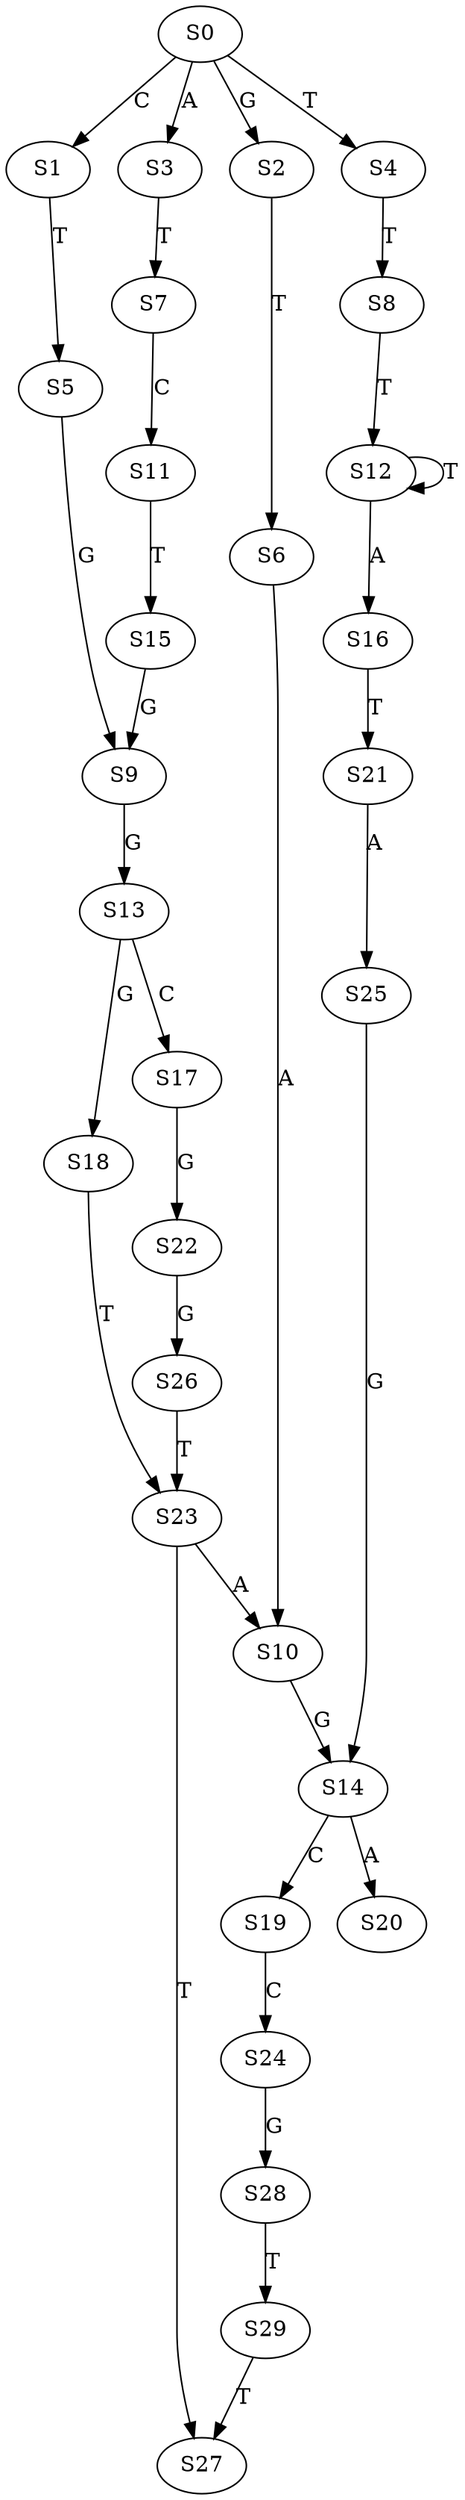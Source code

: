 strict digraph  {
	S0 -> S1 [ label = C ];
	S0 -> S2 [ label = G ];
	S0 -> S3 [ label = A ];
	S0 -> S4 [ label = T ];
	S1 -> S5 [ label = T ];
	S2 -> S6 [ label = T ];
	S3 -> S7 [ label = T ];
	S4 -> S8 [ label = T ];
	S5 -> S9 [ label = G ];
	S6 -> S10 [ label = A ];
	S7 -> S11 [ label = C ];
	S8 -> S12 [ label = T ];
	S9 -> S13 [ label = G ];
	S10 -> S14 [ label = G ];
	S11 -> S15 [ label = T ];
	S12 -> S16 [ label = A ];
	S12 -> S12 [ label = T ];
	S13 -> S17 [ label = C ];
	S13 -> S18 [ label = G ];
	S14 -> S19 [ label = C ];
	S14 -> S20 [ label = A ];
	S15 -> S9 [ label = G ];
	S16 -> S21 [ label = T ];
	S17 -> S22 [ label = G ];
	S18 -> S23 [ label = T ];
	S19 -> S24 [ label = C ];
	S21 -> S25 [ label = A ];
	S22 -> S26 [ label = G ];
	S23 -> S27 [ label = T ];
	S23 -> S10 [ label = A ];
	S24 -> S28 [ label = G ];
	S25 -> S14 [ label = G ];
	S26 -> S23 [ label = T ];
	S28 -> S29 [ label = T ];
	S29 -> S27 [ label = T ];
}
